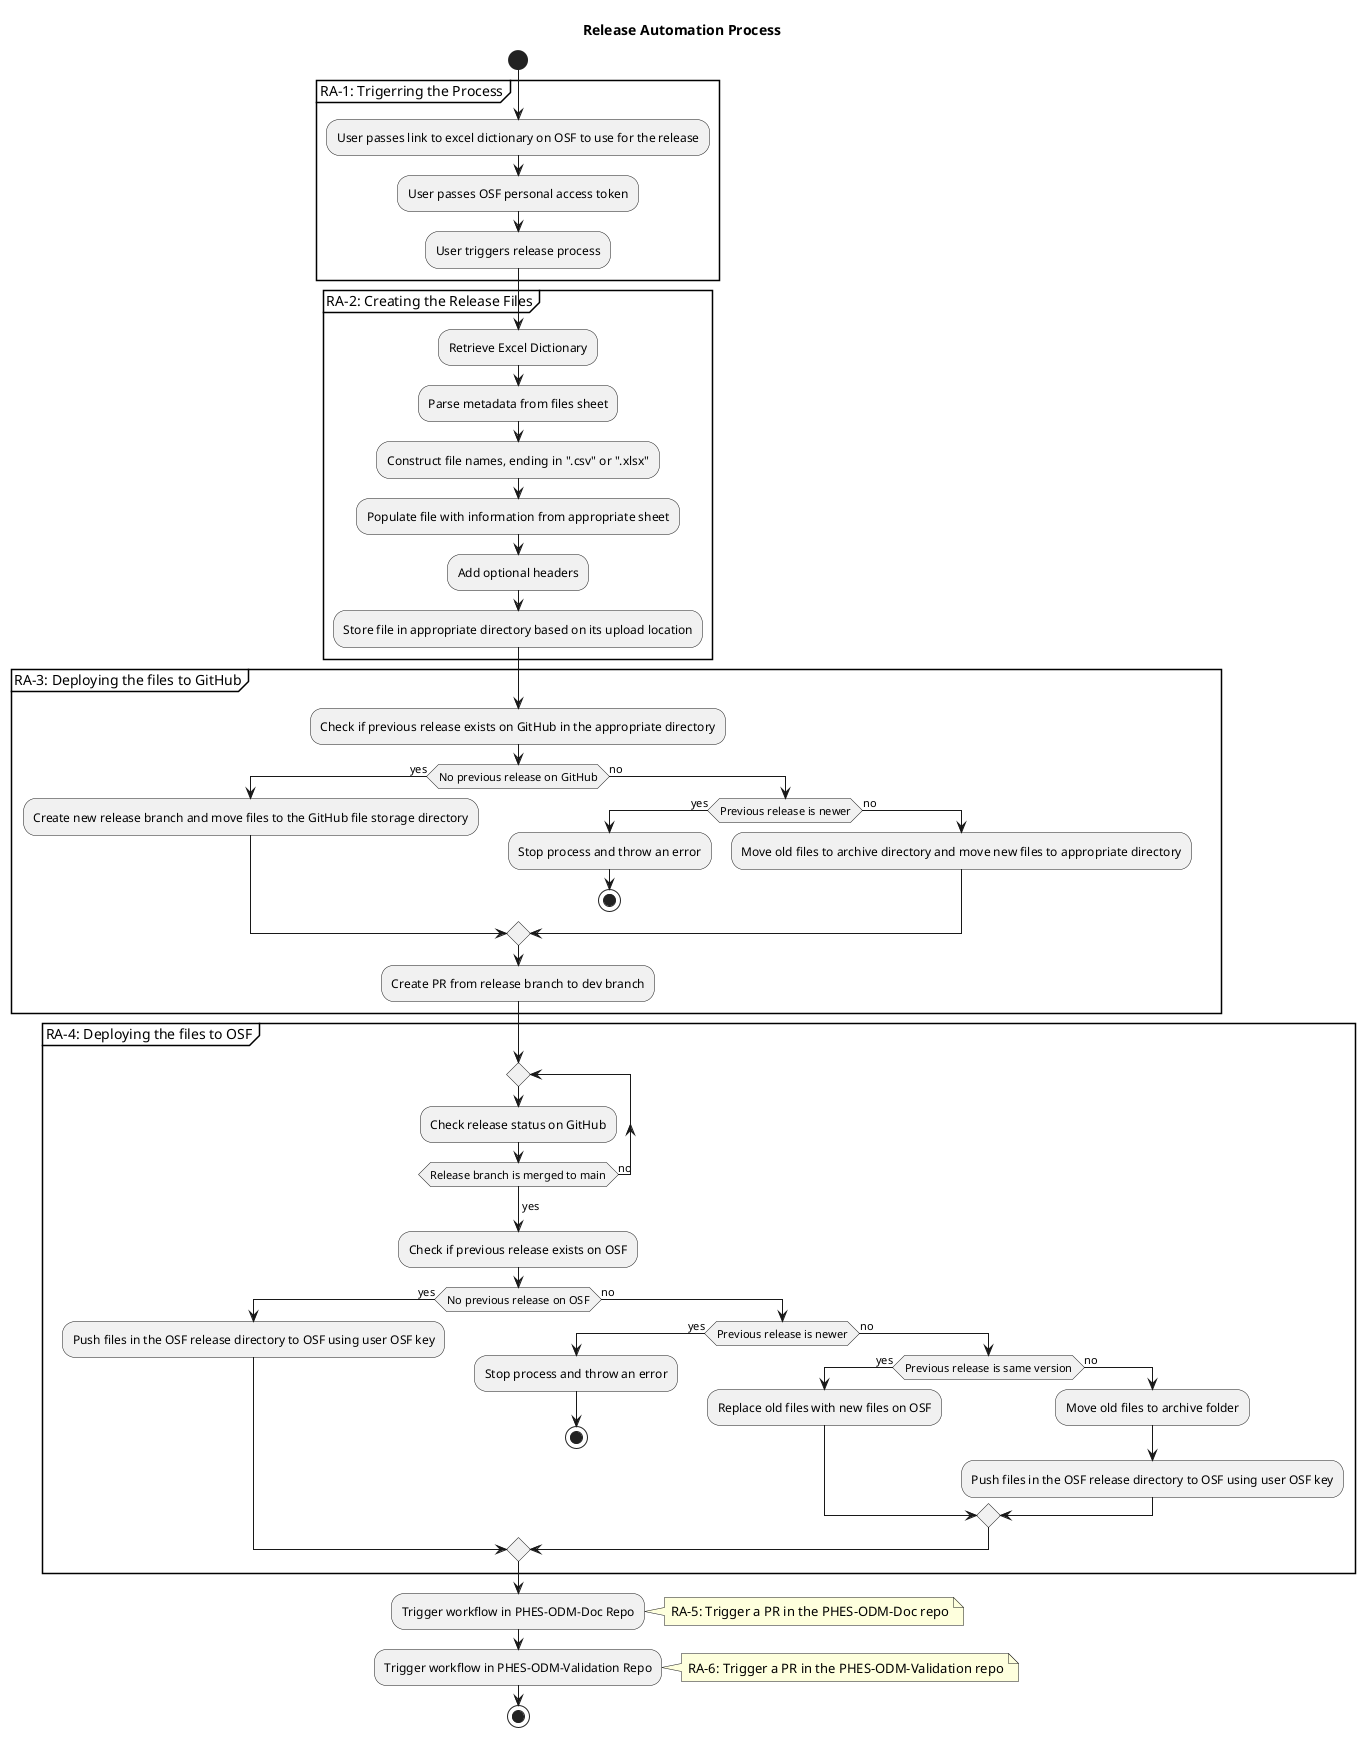 @startuml
title Release Automation Process

start
group RA-1: Trigerring the Process
    :User passes link to excel dictionary on OSF to use for the release;
    :User passes OSF personal access token;
    :User triggers release process;
end group

group RA-2: Creating the Release Files
    :Retrieve Excel Dictionary;
    :Parse metadata from files sheet;
    :Construct file names, ending in ".csv" or ".xlsx";
    :Populate file with information from appropriate sheet;
    :Add optional headers;
    :Store file in appropriate directory based on its upload location;
end group

group RA-3: Deploying the files to GitHub
    :Check if previous release exists on GitHub in the appropriate directory;

    if (No previous release on GitHub) then (yes)
        :Create new release branch and move files to the GitHub file storage directory;
    else (no)
        if (Previous release is newer) then (yes)
            :Stop process and throw an error;
            stop
        else (no)
            :Move old files to archive directory and move new files to appropriate directory;
        endif
    endif
    :Create PR from release branch to dev branch;
end group
group RA-4: Deploying the files to OSF
    repeat
        :Check release status on GitHub;
    repeat while(Release branch is merged to main) is (no)
        ->yes;
    :Check if previous release exists on OSF;

    if (No previous release on OSF) then (yes)
        :Push files in the OSF release directory to OSF using user OSF key;
    else (no)
        if (Previous release is newer) then (yes)
            :Stop process and throw an error;
            stop
        else (no)
            if (Previous release is same version) then (yes)
                :Replace old files with new files on OSF;
            else (no)
                :Move old files to archive folder;
                :Push files in the OSF release directory to OSF using user OSF key;
            endif
        endif
    endif
end group

:Trigger workflow in PHES-ODM-Doc Repo;
note right: RA-5: Trigger a PR in the PHES-ODM-Doc repo

:Trigger workflow in PHES-ODM-Validation Repo;
note right: RA-6: Trigger a PR in the PHES-ODM-Validation repo
stop
@enduml